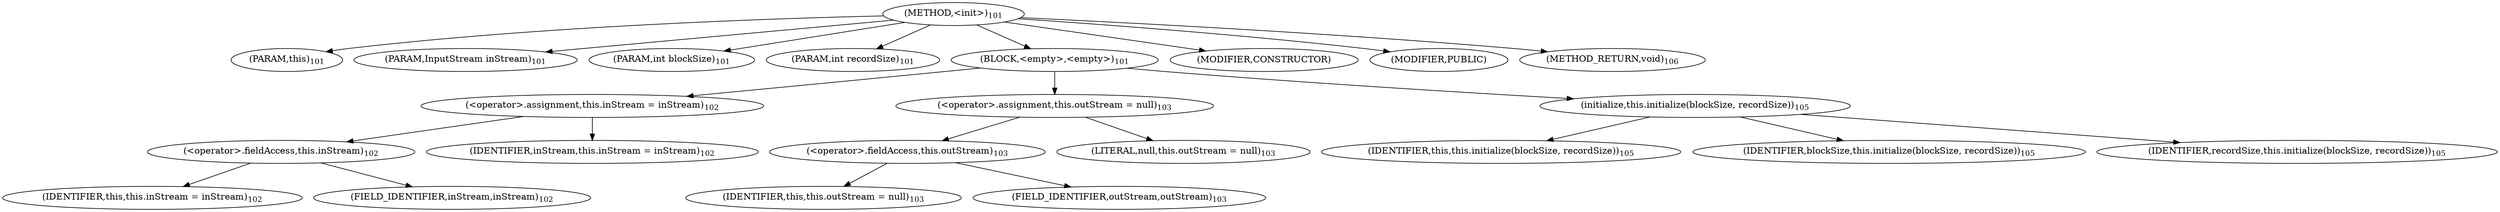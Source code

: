 digraph "&lt;init&gt;" {  
"214" [label = <(METHOD,&lt;init&gt;)<SUB>101</SUB>> ]
"8" [label = <(PARAM,this)<SUB>101</SUB>> ]
"215" [label = <(PARAM,InputStream inStream)<SUB>101</SUB>> ]
"216" [label = <(PARAM,int blockSize)<SUB>101</SUB>> ]
"217" [label = <(PARAM,int recordSize)<SUB>101</SUB>> ]
"218" [label = <(BLOCK,&lt;empty&gt;,&lt;empty&gt;)<SUB>101</SUB>> ]
"219" [label = <(&lt;operator&gt;.assignment,this.inStream = inStream)<SUB>102</SUB>> ]
"220" [label = <(&lt;operator&gt;.fieldAccess,this.inStream)<SUB>102</SUB>> ]
"7" [label = <(IDENTIFIER,this,this.inStream = inStream)<SUB>102</SUB>> ]
"221" [label = <(FIELD_IDENTIFIER,inStream,inStream)<SUB>102</SUB>> ]
"222" [label = <(IDENTIFIER,inStream,this.inStream = inStream)<SUB>102</SUB>> ]
"223" [label = <(&lt;operator&gt;.assignment,this.outStream = null)<SUB>103</SUB>> ]
"224" [label = <(&lt;operator&gt;.fieldAccess,this.outStream)<SUB>103</SUB>> ]
"9" [label = <(IDENTIFIER,this,this.outStream = null)<SUB>103</SUB>> ]
"225" [label = <(FIELD_IDENTIFIER,outStream,outStream)<SUB>103</SUB>> ]
"226" [label = <(LITERAL,null,this.outStream = null)<SUB>103</SUB>> ]
"227" [label = <(initialize,this.initialize(blockSize, recordSize))<SUB>105</SUB>> ]
"10" [label = <(IDENTIFIER,this,this.initialize(blockSize, recordSize))<SUB>105</SUB>> ]
"228" [label = <(IDENTIFIER,blockSize,this.initialize(blockSize, recordSize))<SUB>105</SUB>> ]
"229" [label = <(IDENTIFIER,recordSize,this.initialize(blockSize, recordSize))<SUB>105</SUB>> ]
"230" [label = <(MODIFIER,CONSTRUCTOR)> ]
"231" [label = <(MODIFIER,PUBLIC)> ]
"232" [label = <(METHOD_RETURN,void)<SUB>106</SUB>> ]
  "214" -> "8" 
  "214" -> "215" 
  "214" -> "216" 
  "214" -> "217" 
  "214" -> "218" 
  "214" -> "230" 
  "214" -> "231" 
  "214" -> "232" 
  "218" -> "219" 
  "218" -> "223" 
  "218" -> "227" 
  "219" -> "220" 
  "219" -> "222" 
  "220" -> "7" 
  "220" -> "221" 
  "223" -> "224" 
  "223" -> "226" 
  "224" -> "9" 
  "224" -> "225" 
  "227" -> "10" 
  "227" -> "228" 
  "227" -> "229" 
}
